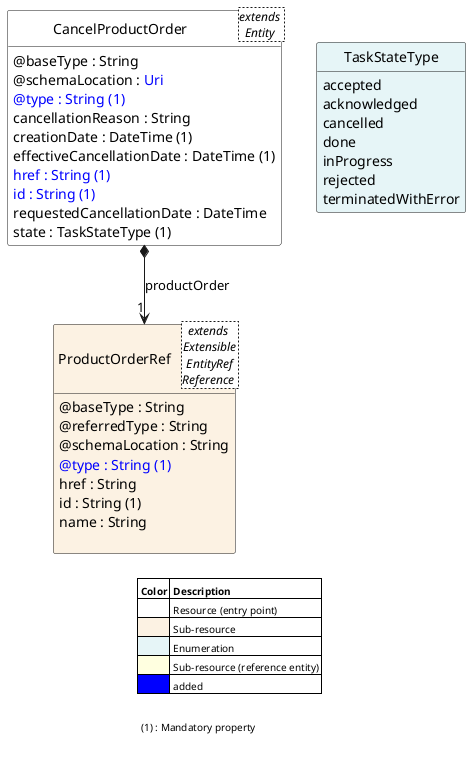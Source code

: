 @startuml
class ProductOrderRef<extends \nExtensible\nEntityRef\nReference > <<Resource>> {
   @baseType : String
   @referredType : String
   @schemaLocation : String
   <color:blue>{field} @type : String (1)
   href : String
   {field} id : String (1)
   name : String
   {field}//                                        //
}

class CancelProductOrder<extends \nEntity > <<Pivot>> {
   @baseType : String
   @schemaLocation : <color:blue>Uri
   <color:blue>{field} @type : String (1)
   cancellationReason : String
   {field} creationDate : DateTime (1)
   {field} effectiveCancellationDate : DateTime (1)
   <color:blue>{field} href : String (1)
   <color:blue>{field} id : String (1)
   requestedCancellationDate : DateTime
   {field} state : TaskStateType (1)
}

class TaskStateType <<Enumeration>> {
   accepted
   acknowledged
   cancelled
   done
   inProgress
   rejected
   terminatedWithError
}

CancelProductOrder -right[hidden]->  TaskStateType 

CancelProductOrder *--> "1" ProductOrderRef : productOrder

hide circle
hide methods
hide stereotype
show <<Enumeration>> stereotype
skinparam legend {
   borderRoundCorner 0
   borderColor red
   backgroundColor white
}
skinparam class {
   BorderColor<<Extension-1>> red
   FontColor<<Extension-1>> red
   backgroundColor<<Enumeration>> #E6F5F7
   backgroundColor<<Ref>> #FFFFE0
   backgroundColor<<Pivot>> #FFFFFFF
   backgroundColor<<Resource>> #FCF2E3
   backgroundColor<<SubResource>> #FFFFFFF
   backgroundColor<<SubResourceReference>> #FADADD
   BorderColor<<Extension-2>> blue
   FontColor<<Extension-2>> blue
}
legend 
|= <size:10>Color |= <size:10>Description |
| <#FFFFFFF> | <size:10>Resource (entry point) |
| <#FCF2E3> | <size:10>Sub-resource |
| <#E6F5F7> | <size:10>Enumeration |
| <#FFFFE0> | <size:10>Sub-resource (reference entity) |
| <#blue> | <size:10>added |

 <size:10>(1) : Mandatory property 
endlegend 
skinparam legendBackgroundColor #transparent
skinparam legendBorderColor #transparent
@enduml
